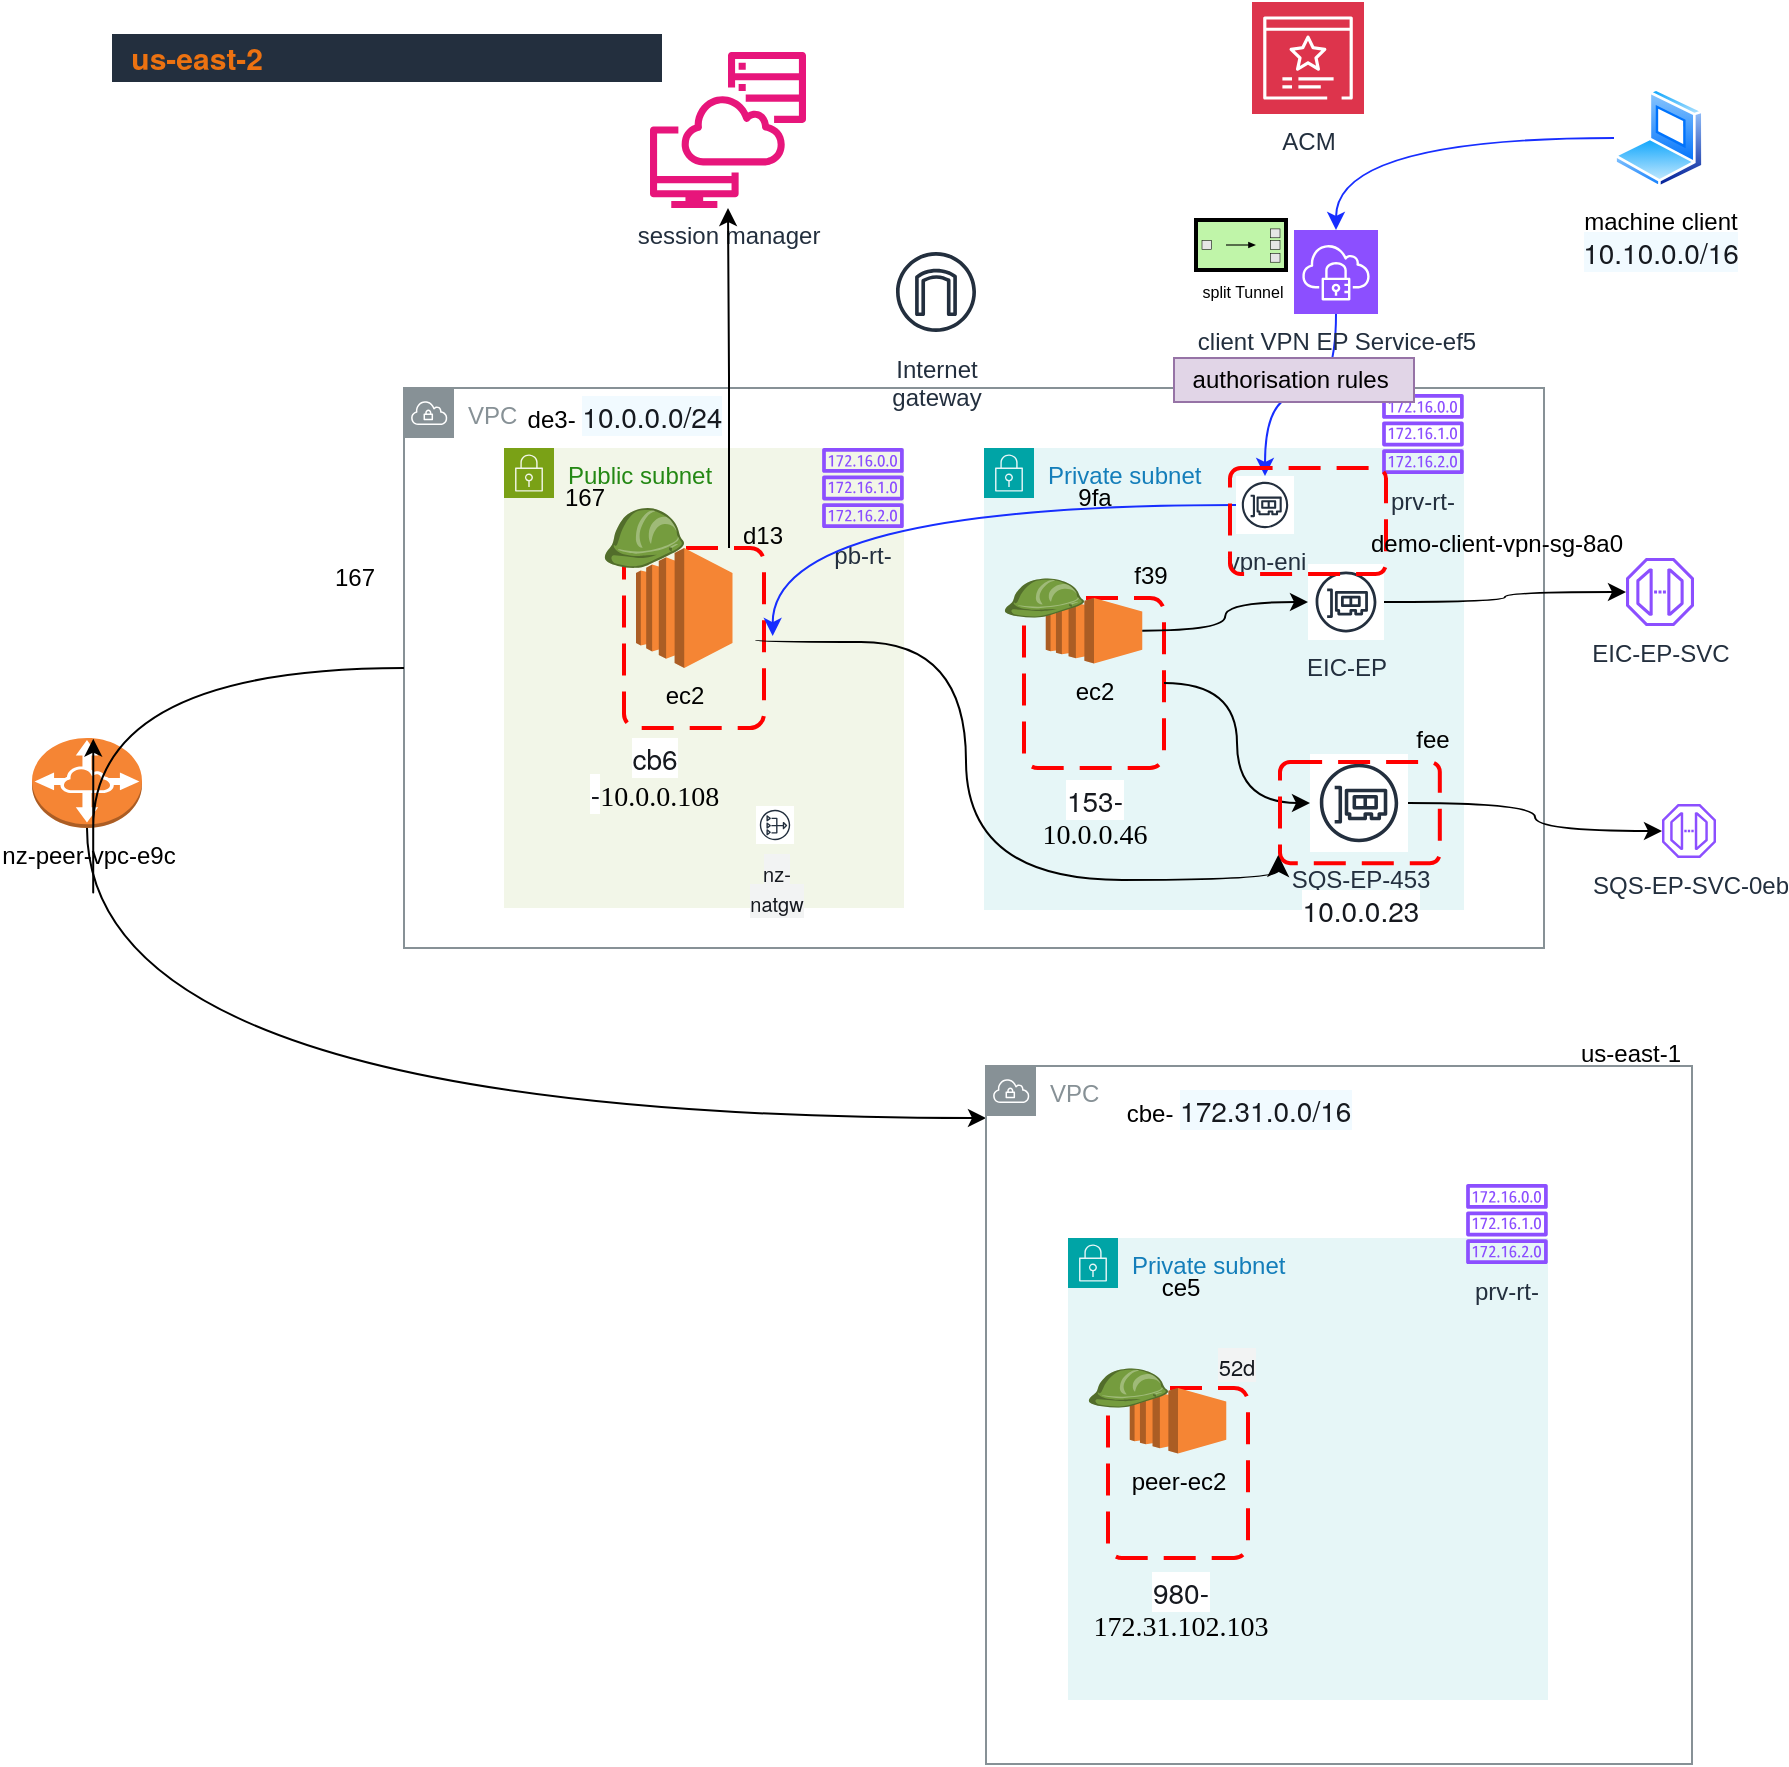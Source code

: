 <mxfile version="24.7.17">
  <diagram id="fNGxIXpBLUVrvc0NW0K0" name="arch-1">
    <mxGraphModel dx="1221" dy="734" grid="0" gridSize="10" guides="0" tooltips="1" connect="0" arrows="1" fold="1" page="1" pageScale="1" pageWidth="1169" pageHeight="827" math="0" shadow="0">
      <root>
        <mxCell id="0" />
        <mxCell id="1" parent="0" />
        <mxCell id="WlBfQYCDGkGJMAmVKwzh-1" value="VPC" style="sketch=0;outlineConnect=0;gradientColor=none;html=1;whiteSpace=wrap;fontSize=12;fontStyle=0;shape=mxgraph.aws4.group;grIcon=mxgraph.aws4.group_vpc;strokeColor=#879196;fillColor=none;verticalAlign=top;align=left;spacingLeft=30;fontColor=#879196;dashed=0;movable=1;resizable=1;rotatable=1;deletable=1;editable=1;locked=0;connectable=1;" parent="1" vertex="1">
          <mxGeometry x="270" y="290" width="570" height="280" as="geometry" />
        </mxCell>
        <mxCell id="WlBfQYCDGkGJMAmVKwzh-4" value="Private subnet" style="points=[[0,0],[0.25,0],[0.5,0],[0.75,0],[1,0],[1,0.25],[1,0.5],[1,0.75],[1,1],[0.75,1],[0.5,1],[0.25,1],[0,1],[0,0.75],[0,0.5],[0,0.25]];outlineConnect=0;gradientColor=none;html=1;whiteSpace=wrap;fontSize=12;fontStyle=0;container=1;pointerEvents=0;collapsible=0;recursiveResize=0;shape=mxgraph.aws4.group;grIcon=mxgraph.aws4.group_security_group;grStroke=0;strokeColor=#00A4A6;fillColor=#E6F6F7;verticalAlign=top;align=left;spacingLeft=30;fontColor=#147EBA;dashed=0;" parent="1" vertex="1">
          <mxGeometry x="560" y="320" width="240.0" height="231" as="geometry" />
        </mxCell>
        <mxCell id="WlBfQYCDGkGJMAmVKwzh-41" value="" style="group" parent="WlBfQYCDGkGJMAmVKwzh-4" vertex="1" connectable="0">
          <mxGeometry x="20" y="75" width="81" height="85" as="geometry" />
        </mxCell>
        <mxCell id="WlBfQYCDGkGJMAmVKwzh-11" value="" style="rounded=1;arcSize=10;dashed=1;strokeColor=#ff0000;fillColor=none;gradientColor=none;dashPattern=8 4;strokeWidth=2;movable=1;resizable=1;rotatable=1;deletable=1;editable=1;locked=0;connectable=1;" parent="WlBfQYCDGkGJMAmVKwzh-41" vertex="1">
          <mxGeometry width="70" height="85" as="geometry" />
        </mxCell>
        <mxCell id="WlBfQYCDGkGJMAmVKwzh-12" value="ec2" style="outlineConnect=0;dashed=0;verticalLabelPosition=bottom;verticalAlign=top;align=center;html=1;shape=mxgraph.aws3.ec2;fillColor=#F58534;gradientColor=none;" parent="WlBfQYCDGkGJMAmVKwzh-41" vertex="1">
          <mxGeometry x="10.88" width="48.25" height="32.692" as="geometry" />
        </mxCell>
        <mxCell id="WlBfQYCDGkGJMAmVKwzh-50" value="" style="outlineConnect=0;dashed=0;verticalLabelPosition=bottom;verticalAlign=top;align=center;html=1;shape=mxgraph.aws3.role;fillColor=#759C3E;gradientColor=none;" parent="WlBfQYCDGkGJMAmVKwzh-41" vertex="1">
          <mxGeometry x="-10" y="-9.808" width="40" height="19.615" as="geometry" />
        </mxCell>
        <mxCell id="WlBfQYCDGkGJMAmVKwzh-79" value="f39" style="text;html=1;align=center;verticalAlign=middle;resizable=0;points=[];autosize=1;strokeColor=none;fillColor=none;" parent="WlBfQYCDGkGJMAmVKwzh-41" vertex="1">
          <mxGeometry x="45" y="-24" width="35" height="26" as="geometry" />
        </mxCell>
        <mxCell id="WlBfQYCDGkGJMAmVKwzh-72" style="edgeStyle=orthogonalEdgeStyle;rounded=0;orthogonalLoop=1;jettySize=auto;html=1;elbow=vertical;curved=1;" parent="WlBfQYCDGkGJMAmVKwzh-4" source="WlBfQYCDGkGJMAmVKwzh-11" target="WlBfQYCDGkGJMAmVKwzh-69" edge="1">
          <mxGeometry relative="1" as="geometry" />
        </mxCell>
        <mxCell id="WlBfQYCDGkGJMAmVKwzh-62" value="&lt;span style=&quot;color: rgb(22, 25, 31); font-family: &amp;quot;Amazon Ember&amp;quot;, &amp;quot;Helvetica Neue&amp;quot;, Roboto, Arial, sans-serif; font-size: 14px; text-align: start; text-wrap: wrap; background-color: rgb(255, 255, 255);&quot;&gt;153-&lt;/span&gt;&lt;span style=&quot;font-family: &amp;quot;Times New Roman&amp;quot;; font-size: 14px; text-align: start; white-space-collapse: preserve;&quot;&gt;10.0.0.46&lt;/span&gt;" style="text;html=1;align=center;verticalAlign=middle;resizable=0;points=[];autosize=1;strokeColor=none;fillColor=none;" parent="WlBfQYCDGkGJMAmVKwzh-4" vertex="1">
          <mxGeometry x="5" y="170" width="100" height="30" as="geometry" />
        </mxCell>
        <mxCell id="WlBfQYCDGkGJMAmVKwzh-66" value="9fa" style="text;html=1;align=center;verticalAlign=middle;resizable=0;points=[];autosize=1;strokeColor=none;fillColor=none;" parent="WlBfQYCDGkGJMAmVKwzh-4" vertex="1">
          <mxGeometry x="35" y="10" width="40" height="30" as="geometry" />
        </mxCell>
        <mxCell id="WlBfQYCDGkGJMAmVKwzh-69" value="SQS-EP-453&lt;br&gt;&lt;span style=&quot;color: rgb(22, 25, 31); font-family: &amp;quot;Amazon Ember&amp;quot;, &amp;quot;Helvetica Neue&amp;quot;, Roboto, Arial, sans-serif; font-size: 14px; text-align: start; text-wrap: wrap; background-color: rgb(255, 255, 255);&quot;&gt;10.0.0.23&lt;/span&gt;" style="sketch=0;outlineConnect=0;fontColor=#232F3E;gradientColor=none;strokeColor=#232F3E;fillColor=#ffffff;dashed=0;verticalLabelPosition=bottom;verticalAlign=top;align=center;html=1;fontSize=12;fontStyle=0;aspect=fixed;shape=mxgraph.aws4.resourceIcon;resIcon=mxgraph.aws4.elastic_network_interface;" parent="WlBfQYCDGkGJMAmVKwzh-4" vertex="1">
          <mxGeometry x="163" y="153" width="49" height="49" as="geometry" />
        </mxCell>
        <mxCell id="WlBfQYCDGkGJMAmVKwzh-54" value="prv-rt-" style="sketch=0;outlineConnect=0;fontColor=#232F3E;gradientColor=none;fillColor=#8C4FFF;strokeColor=none;dashed=0;verticalLabelPosition=bottom;verticalAlign=top;align=center;html=1;fontSize=12;fontStyle=0;aspect=fixed;pointerEvents=1;shape=mxgraph.aws4.route_table;" parent="WlBfQYCDGkGJMAmVKwzh-4" vertex="1">
          <mxGeometry x="198.95" y="-27" width="41.05" height="40" as="geometry" />
        </mxCell>
        <mxCell id="WlBfQYCDGkGJMAmVKwzh-5" value="Public subnet" style="points=[[0,0],[0.25,0],[0.5,0],[0.75,0],[1,0],[1,0.25],[1,0.5],[1,0.75],[1,1],[0.75,1],[0.5,1],[0.25,1],[0,1],[0,0.75],[0,0.5],[0,0.25]];outlineConnect=0;gradientColor=none;html=1;whiteSpace=wrap;fontSize=12;fontStyle=0;container=1;pointerEvents=0;collapsible=0;recursiveResize=0;shape=mxgraph.aws4.group;grIcon=mxgraph.aws4.group_security_group;grStroke=0;strokeColor=#7AA116;fillColor=#F2F6E8;verticalAlign=top;align=left;spacingLeft=30;fontColor=#248814;dashed=0;" parent="1" vertex="1">
          <mxGeometry x="320" y="320" width="200" height="230" as="geometry" />
        </mxCell>
        <mxCell id="WlBfQYCDGkGJMAmVKwzh-61" value="&lt;span style=&quot;color: rgb(22, 25, 31); font-family: &amp;quot;Amazon Ember&amp;quot;, &amp;quot;Helvetica Neue&amp;quot;, Roboto, Arial, sans-serif; font-size: 14px; text-align: start; text-wrap: wrap; background-color: rgb(255, 255, 255);&quot;&gt;cb6 -&lt;/span&gt;&lt;span style=&quot;font-family: &amp;quot;Times New Roman&amp;quot;; font-size: 14px; text-align: start; white-space-collapse: preserve;&quot;&gt;10.0.0.108&lt;/span&gt;" style="text;html=1;align=center;verticalAlign=middle;resizable=0;points=[];autosize=1;strokeColor=none;fillColor=none;" parent="WlBfQYCDGkGJMAmVKwzh-5" vertex="1">
          <mxGeometry x="20" y="150" width="110" height="30" as="geometry" />
        </mxCell>
        <mxCell id="WlBfQYCDGkGJMAmVKwzh-65" value="167" style="text;html=1;align=center;verticalAlign=middle;resizable=0;points=[];autosize=1;strokeColor=none;fillColor=none;" parent="WlBfQYCDGkGJMAmVKwzh-5" vertex="1">
          <mxGeometry x="20" y="10" width="40" height="30" as="geometry" />
        </mxCell>
        <mxCell id="WlBfQYCDGkGJMAmVKwzh-107" value="&lt;span style=&quot;color: rgb(22, 25, 31); font-family: &amp;quot;Amazon Ember&amp;quot;, &amp;quot;Helvetica Neue&amp;quot;, Roboto, Arial, sans-serif; text-align: start; text-wrap: wrap; background-color: rgb(242, 243, 243);&quot;&gt;&lt;font style=&quot;font-size: 10px;&quot;&gt;nz-natgw&lt;/font&gt;&lt;/span&gt;" style="sketch=0;outlineConnect=0;fontColor=#232F3E;gradientColor=none;strokeColor=#232F3E;fillColor=#ffffff;dashed=0;verticalLabelPosition=bottom;verticalAlign=top;align=center;html=1;fontSize=12;fontStyle=0;aspect=fixed;shape=mxgraph.aws4.resourceIcon;resIcon=mxgraph.aws4.nat_gateway;" parent="WlBfQYCDGkGJMAmVKwzh-5" vertex="1">
          <mxGeometry x="126" y="179" width="19" height="19" as="geometry" />
        </mxCell>
        <mxCell id="WlBfQYCDGkGJMAmVKwzh-9" value="" style="group" parent="1" vertex="1" connectable="0">
          <mxGeometry x="380" y="370" width="88" height="90" as="geometry" />
        </mxCell>
        <mxCell id="WlBfQYCDGkGJMAmVKwzh-8" value="" style="rounded=1;arcSize=10;dashed=1;strokeColor=#ff0000;fillColor=none;gradientColor=none;dashPattern=8 4;strokeWidth=2;" parent="WlBfQYCDGkGJMAmVKwzh-9" vertex="1">
          <mxGeometry width="70" height="90" as="geometry" />
        </mxCell>
        <mxCell id="WlBfQYCDGkGJMAmVKwzh-6" value="ec2" style="outlineConnect=0;dashed=0;verticalLabelPosition=bottom;verticalAlign=top;align=center;html=1;shape=mxgraph.aws3.ec2;fillColor=#F58534;gradientColor=none;" parent="WlBfQYCDGkGJMAmVKwzh-9" vertex="1">
          <mxGeometry x="6" width="48.25" height="60" as="geometry" />
        </mxCell>
        <mxCell id="WlBfQYCDGkGJMAmVKwzh-49" value="" style="outlineConnect=0;dashed=0;verticalLabelPosition=bottom;verticalAlign=top;align=center;html=1;shape=mxgraph.aws3.role;fillColor=#759C3E;gradientColor=none;" parent="WlBfQYCDGkGJMAmVKwzh-9" vertex="1">
          <mxGeometry x="-10" y="-20" width="40" height="30" as="geometry" />
        </mxCell>
        <mxCell id="WlBfQYCDGkGJMAmVKwzh-80" value="d13" style="text;html=1;align=center;verticalAlign=middle;resizable=0;points=[];autosize=1;strokeColor=none;fillColor=none;" parent="WlBfQYCDGkGJMAmVKwzh-9" vertex="1">
          <mxGeometry x="50" y="-19" width="38" height="26" as="geometry" />
        </mxCell>
        <mxCell id="WlBfQYCDGkGJMAmVKwzh-53" value="pb-rt-" style="sketch=0;outlineConnect=0;fontColor=#232F3E;gradientColor=none;fillColor=#8C4FFF;strokeColor=none;dashed=0;verticalLabelPosition=bottom;verticalAlign=top;align=center;html=1;fontSize=12;fontStyle=0;aspect=fixed;pointerEvents=1;shape=mxgraph.aws4.route_table;" parent="1" vertex="1">
          <mxGeometry x="478.95" y="320" width="41.05" height="40" as="geometry" />
        </mxCell>
        <mxCell id="WlBfQYCDGkGJMAmVKwzh-56" value="EIC-EP-SVC" style="sketch=0;outlineConnect=0;fontColor=#232F3E;gradientColor=none;fillColor=#8C4FFF;strokeColor=none;dashed=0;verticalLabelPosition=bottom;verticalAlign=top;align=center;html=1;fontSize=12;fontStyle=0;aspect=fixed;pointerEvents=1;shape=mxgraph.aws4.endpoint;" parent="1" vertex="1">
          <mxGeometry x="881" y="375" width="34" height="34" as="geometry" />
        </mxCell>
        <mxCell id="WlBfQYCDGkGJMAmVKwzh-59" value="session manager" style="sketch=0;outlineConnect=0;fontColor=#232F3E;gradientColor=none;fillColor=#E7157B;strokeColor=none;dashed=0;verticalLabelPosition=bottom;verticalAlign=top;align=center;html=1;fontSize=12;fontStyle=0;aspect=fixed;pointerEvents=1;shape=mxgraph.aws4.systems_manager_session_manager;" parent="1" vertex="1">
          <mxGeometry x="393" y="122" width="78" height="78" as="geometry" />
        </mxCell>
        <mxCell id="WlBfQYCDGkGJMAmVKwzh-60" style="edgeStyle=orthogonalEdgeStyle;rounded=0;orthogonalLoop=1;jettySize=auto;html=1;exitX=0.75;exitY=0;exitDx=0;exitDy=0;" parent="1" source="WlBfQYCDGkGJMAmVKwzh-8" target="WlBfQYCDGkGJMAmVKwzh-59" edge="1">
          <mxGeometry relative="1" as="geometry" />
        </mxCell>
        <mxCell id="WlBfQYCDGkGJMAmVKwzh-57" style="edgeStyle=orthogonalEdgeStyle;rounded=0;orthogonalLoop=1;jettySize=auto;html=1;curved=1;" parent="1" source="WlBfQYCDGkGJMAmVKwzh-63" target="WlBfQYCDGkGJMAmVKwzh-56" edge="1">
          <mxGeometry relative="1" as="geometry" />
        </mxCell>
        <mxCell id="WlBfQYCDGkGJMAmVKwzh-64" value="" style="edgeStyle=orthogonalEdgeStyle;rounded=0;orthogonalLoop=1;jettySize=auto;html=1;curved=1;" parent="1" source="WlBfQYCDGkGJMAmVKwzh-12" target="WlBfQYCDGkGJMAmVKwzh-63" edge="1">
          <mxGeometry relative="1" as="geometry">
            <mxPoint x="639" y="411" as="sourcePoint" />
            <mxPoint x="1009" y="168" as="targetPoint" />
          </mxGeometry>
        </mxCell>
        <mxCell id="WlBfQYCDGkGJMAmVKwzh-63" value="EIC-EP" style="sketch=0;outlineConnect=0;fontColor=#232F3E;gradientColor=none;strokeColor=#232F3E;fillColor=#ffffff;dashed=0;verticalLabelPosition=bottom;verticalAlign=top;align=center;html=1;fontSize=12;fontStyle=0;aspect=fixed;shape=mxgraph.aws4.resourceIcon;resIcon=mxgraph.aws4.elastic_network_interface;" parent="1" vertex="1">
          <mxGeometry x="722" y="378" width="38" height="38" as="geometry" />
        </mxCell>
        <mxCell id="WlBfQYCDGkGJMAmVKwzh-67" value="de3-&amp;nbsp;&lt;span style=&quot;color: rgb(22, 25, 31); font-family: &amp;quot;Amazon Ember&amp;quot;, &amp;quot;Helvetica Neue&amp;quot;, Roboto, Arial, sans-serif; font-size: 14px; text-align: start; background-color: rgb(241, 250, 255);&quot;&gt;10.0.0.0/24&lt;/span&gt;" style="text;html=1;align=center;verticalAlign=middle;resizable=0;points=[];autosize=1;strokeColor=none;fillColor=none;" parent="1" vertex="1">
          <mxGeometry x="321" y="289" width="117" height="29" as="geometry" />
        </mxCell>
        <mxCell id="WlBfQYCDGkGJMAmVKwzh-70" value="SQS-EP-SVC-0eb&lt;div&gt;&lt;br&gt;&lt;/div&gt;" style="sketch=0;outlineConnect=0;fontColor=#232F3E;gradientColor=none;fillColor=#8C4FFF;strokeColor=none;dashed=0;verticalLabelPosition=bottom;verticalAlign=top;align=center;html=1;fontSize=12;fontStyle=0;aspect=fixed;pointerEvents=1;shape=mxgraph.aws4.endpoint;" parent="1" vertex="1">
          <mxGeometry x="899" y="498" width="27" height="27" as="geometry" />
        </mxCell>
        <mxCell id="WlBfQYCDGkGJMAmVKwzh-71" style="edgeStyle=orthogonalEdgeStyle;rounded=0;orthogonalLoop=1;jettySize=auto;html=1;curved=1;" parent="1" source="WlBfQYCDGkGJMAmVKwzh-69" target="WlBfQYCDGkGJMAmVKwzh-70" edge="1">
          <mxGeometry relative="1" as="geometry" />
        </mxCell>
        <mxCell id="WlBfQYCDGkGJMAmVKwzh-78" value="" style="group" parent="1" vertex="1" connectable="0">
          <mxGeometry x="715" y="453" width="88" height="66" as="geometry" />
        </mxCell>
        <mxCell id="WlBfQYCDGkGJMAmVKwzh-74" value="" style="rounded=1;arcSize=10;dashed=1;strokeColor=#ff0000;fillColor=none;gradientColor=none;dashPattern=8 4;strokeWidth=2;movable=1;resizable=1;rotatable=1;deletable=1;editable=1;locked=0;connectable=1;" parent="WlBfQYCDGkGJMAmVKwzh-78" vertex="1">
          <mxGeometry x="-7" y="24.004" width="79.908" height="50.571" as="geometry" />
        </mxCell>
        <mxCell id="WlBfQYCDGkGJMAmVKwzh-77" value="fee" style="text;html=1;align=center;verticalAlign=middle;resizable=0;points=[];autosize=1;strokeColor=none;fillColor=none;" parent="WlBfQYCDGkGJMAmVKwzh-78" vertex="1">
          <mxGeometry x="51.586" width="35" height="26" as="geometry" />
        </mxCell>
        <mxCell id="WlBfQYCDGkGJMAmVKwzh-83" value="" style="edgeStyle=orthogonalEdgeStyle;endArrow=classic;html=1;rounded=0;endSize=8;startSize=8;sourcePerimeterSpacing=0;targetPerimeterSpacing=0;entryX=0.014;entryY=0.879;entryDx=0;entryDy=0;entryPerimeter=0;curved=1;" parent="1" edge="1">
          <mxGeometry width="100" relative="1" as="geometry">
            <mxPoint x="446" y="416" as="sourcePoint" />
            <mxPoint x="707.119" y="523.457" as="targetPoint" />
            <Array as="points">
              <mxPoint x="446" y="417" />
              <mxPoint x="551" y="417" />
              <mxPoint x="551" y="536" />
              <mxPoint x="707" y="536" />
            </Array>
          </mxGeometry>
        </mxCell>
        <mxCell id="WlBfQYCDGkGJMAmVKwzh-84" value="vpn-eni" style="sketch=0;outlineConnect=0;fontColor=#232F3E;gradientColor=none;strokeColor=#232F3E;fillColor=#ffffff;dashed=0;verticalLabelPosition=bottom;verticalAlign=top;align=center;html=1;fontSize=12;fontStyle=0;aspect=fixed;shape=mxgraph.aws4.resourceIcon;resIcon=mxgraph.aws4.elastic_network_interface;" parent="1" vertex="1">
          <mxGeometry x="686" y="334" width="29" height="29" as="geometry" />
        </mxCell>
        <mxCell id="WlBfQYCDGkGJMAmVKwzh-93" style="edgeStyle=orthogonalEdgeStyle;curved=1;rounded=0;orthogonalLoop=1;jettySize=auto;html=1;strokeColor=#172EFF;" parent="1" source="WlBfQYCDGkGJMAmVKwzh-87" target="WlBfQYCDGkGJMAmVKwzh-91" edge="1">
          <mxGeometry relative="1" as="geometry" />
        </mxCell>
        <mxCell id="WlBfQYCDGkGJMAmVKwzh-87" value="machine client&lt;br&gt;&lt;span style=&quot;color: rgb(22, 25, 31); font-family: &amp;quot;Amazon Ember&amp;quot;, &amp;quot;Helvetica Neue&amp;quot;, Roboto, Arial, sans-serif; font-size: 14px; text-align: start; background-color: rgb(241, 250, 255);&quot;&gt;10.10.0.0/16&lt;/span&gt;" style="image;aspect=fixed;perimeter=ellipsePerimeter;html=1;align=center;shadow=0;dashed=0;spacingTop=3;image=img/lib/active_directory/laptop_client.svg;" parent="1" vertex="1">
          <mxGeometry x="875" y="140" width="45" height="50" as="geometry" />
        </mxCell>
        <mxCell id="WlBfQYCDGkGJMAmVKwzh-90" style="edgeStyle=orthogonalEdgeStyle;curved=1;rounded=0;orthogonalLoop=1;jettySize=auto;html=1;entryX=1.062;entryY=0.489;entryDx=0;entryDy=0;entryPerimeter=0;strokeColor=#172EFF;" parent="1" source="WlBfQYCDGkGJMAmVKwzh-84" target="WlBfQYCDGkGJMAmVKwzh-8" edge="1">
          <mxGeometry relative="1" as="geometry" />
        </mxCell>
        <mxCell id="WlBfQYCDGkGJMAmVKwzh-94" style="edgeStyle=orthogonalEdgeStyle;curved=1;rounded=0;orthogonalLoop=1;jettySize=auto;html=1;fillColor=#172EFF;strokeColor=#172EFF;" parent="1" source="WlBfQYCDGkGJMAmVKwzh-91" target="WlBfQYCDGkGJMAmVKwzh-84" edge="1">
          <mxGeometry relative="1" as="geometry" />
        </mxCell>
        <mxCell id="WlBfQYCDGkGJMAmVKwzh-91" value="client VPN EP Service-ef5" style="sketch=0;points=[[0,0,0],[0.25,0,0],[0.5,0,0],[0.75,0,0],[1,0,0],[0,1,0],[0.25,1,0],[0.5,1,0],[0.75,1,0],[1,1,0],[0,0.25,0],[0,0.5,0],[0,0.75,0],[1,0.25,0],[1,0.5,0],[1,0.75,0]];outlineConnect=0;fontColor=#232F3E;fillColor=#8C4FFF;strokeColor=#ffffff;dashed=0;verticalLabelPosition=bottom;verticalAlign=top;align=center;html=1;fontSize=12;fontStyle=0;aspect=fixed;shape=mxgraph.aws4.resourceIcon;resIcon=mxgraph.aws4.client_vpn;" parent="1" vertex="1">
          <mxGeometry x="715" y="211" width="42" height="42" as="geometry" />
        </mxCell>
        <mxCell id="WlBfQYCDGkGJMAmVKwzh-92" value="ACM" style="sketch=0;points=[[0,0,0],[0.25,0,0],[0.5,0,0],[0.75,0,0],[1,0,0],[0,1,0],[0.25,1,0],[0.5,1,0],[0.75,1,0],[1,1,0],[0,0.25,0],[0,0.5,0],[0,0.75,0],[1,0.25,0],[1,0.5,0],[1,0.75,0]];outlineConnect=0;fontColor=#232F3E;fillColor=#DD344C;strokeColor=#ffffff;dashed=0;verticalLabelPosition=bottom;verticalAlign=top;align=center;html=1;fontSize=12;fontStyle=0;aspect=fixed;shape=mxgraph.aws4.resourceIcon;resIcon=mxgraph.aws4.certificate_manager_3;" parent="1" vertex="1">
          <mxGeometry x="694" y="97" width="56" height="56" as="geometry" />
        </mxCell>
        <mxCell id="WlBfQYCDGkGJMAmVKwzh-95" value="&lt;a style=&quot;background-color: rgb(35, 47, 62); display: flex; align-items: center; font-size: 15px; line-height: 24px; min-height: auto; text-decoration-line: none; border: none; height: auto; font-weight: 700; outline: none; font-family: &amp;quot;Amazon Ember&amp;quot;, &amp;quot;Helvetica Neue&amp;quot;, Roboto, Arial, sans-serif; text-align: left; color: rgb(236, 114, 17) !important;&quot; class=&quot;_nav-dropdown__dropdown-item_getc9_83 _awsc-region-menu-item--selected_165br_1252&quot; data-region-opt-in=&quot;false&quot; data-region-id=&quot;us-east-2&quot; target=&quot;_top&quot; href=&quot;https://us-east-2.console.aws.amazon.com/ec2-instance-connect/ssh?connType=eice&amp;amp;instanceConnectEndpointId=eice-05c2011627464bebb&amp;amp;instanceId=i-0ebeff13376fdf153&amp;amp;maxTunnelDuration=3600&amp;amp;osUser=ec2-user&amp;amp;privateIp=10.0.0.46&amp;amp;region=us-east-2&amp;amp;sshPort=22#/&quot;&gt;&lt;span style=&quot;pointer-events: none; display: flex; justify-content: space-between; width: 275.667px;&quot; class=&quot;_awsc-region-menu-item-region_165br_1233&quot;&gt;&lt;span style=&quot;padding-left: 10px; pointer-events: none;&quot; class=&quot;_awsc-region-menu-item-region__code_165br_1233&quot;&gt;us-east-2&lt;/span&gt;&lt;/span&gt;&lt;/a&gt;" style="text;html=1;align=center;verticalAlign=middle;resizable=0;points=[];autosize=1;strokeColor=none;fillColor=none;" parent="1" vertex="1">
          <mxGeometry x="114" y="106" width="294" height="36" as="geometry" />
        </mxCell>
        <mxCell id="WlBfQYCDGkGJMAmVKwzh-103" value="" style="group" parent="1" vertex="1" connectable="0">
          <mxGeometry x="683" y="330" width="205" height="53" as="geometry" />
        </mxCell>
        <mxCell id="WlBfQYCDGkGJMAmVKwzh-97" value="" style="rounded=1;arcSize=10;dashed=1;strokeColor=#ff0000;fillColor=none;gradientColor=none;dashPattern=8 4;strokeWidth=2;" parent="WlBfQYCDGkGJMAmVKwzh-103" vertex="1">
          <mxGeometry width="78" height="53" as="geometry" />
        </mxCell>
        <mxCell id="WlBfQYCDGkGJMAmVKwzh-101" value="demo-client-vpn-sg-8a0" style="text;html=1;align=center;verticalAlign=middle;resizable=0;points=[];autosize=1;strokeColor=none;fillColor=none;" parent="WlBfQYCDGkGJMAmVKwzh-103" vertex="1">
          <mxGeometry x="61" y="25.0" width="144" height="26" as="geometry" />
        </mxCell>
        <mxCell id="WlBfQYCDGkGJMAmVKwzh-104" value="authorisation rules&amp;nbsp;" style="whiteSpace=wrap;html=1;fillColor=#e1d5e7;strokeColor=#9673a6;" parent="1" vertex="1">
          <mxGeometry x="655" y="275" width="120" height="22" as="geometry" />
        </mxCell>
        <mxCell id="WlBfQYCDGkGJMAmVKwzh-105" value="Internet&#xa;gateway" style="sketch=0;outlineConnect=0;fontColor=#232F3E;gradientColor=none;strokeColor=#232F3E;fillColor=#ffffff;dashed=0;verticalLabelPosition=bottom;verticalAlign=top;align=center;html=1;fontSize=12;fontStyle=0;aspect=fixed;shape=mxgraph.aws4.resourceIcon;resIcon=mxgraph.aws4.internet_gateway;" parent="1" vertex="1">
          <mxGeometry x="511" y="217" width="50" height="50" as="geometry" />
        </mxCell>
        <mxCell id="WlBfQYCDGkGJMAmVKwzh-108" value="split Tunnel" style="html=1;strokeWidth=2;outlineConnect=0;dashed=0;align=center;fontSize=8;fillColor=#c0f5a9;verticalLabelPosition=bottom;verticalAlign=top;shape=mxgraph.eip.splitter;" parent="1" vertex="1">
          <mxGeometry x="666" y="206" width="45" height="25" as="geometry" />
        </mxCell>
        <mxCell id="WlBfQYCDGkGJMAmVKwzh-115" style="edgeStyle=orthogonalEdgeStyle;curved=1;rounded=0;orthogonalLoop=1;jettySize=auto;html=1;" parent="1" source="WlBfQYCDGkGJMAmVKwzh-110" target="WlBfQYCDGkGJMAmVKwzh-132" edge="1">
          <mxGeometry relative="1" as="geometry">
            <mxPoint x="237.6" y="619" as="targetPoint" />
            <Array as="points">
              <mxPoint x="112" y="655" />
            </Array>
          </mxGeometry>
        </mxCell>
        <mxCell id="WlBfQYCDGkGJMAmVKwzh-110" value="nz-peer-vpc-e9c" style="outlineConnect=0;dashed=0;verticalLabelPosition=bottom;verticalAlign=top;align=center;html=1;shape=mxgraph.aws3.vpc_peering;fillColor=#F58534;gradientColor=none;" parent="1" vertex="1">
          <mxGeometry x="84" y="465" width="55" height="45" as="geometry" />
        </mxCell>
        <mxCell id="WlBfQYCDGkGJMAmVKwzh-114" style="edgeStyle=orthogonalEdgeStyle;curved=1;rounded=0;orthogonalLoop=1;jettySize=auto;html=1;entryX=0.557;entryY=0.007;entryDx=0;entryDy=0;entryPerimeter=0;" parent="1" source="WlBfQYCDGkGJMAmVKwzh-1" target="WlBfQYCDGkGJMAmVKwzh-110" edge="1">
          <mxGeometry relative="1" as="geometry" />
        </mxCell>
        <mxCell id="WlBfQYCDGkGJMAmVKwzh-119" value="167" style="text;html=1;align=center;verticalAlign=middle;resizable=0;points=[];autosize=1;strokeColor=none;fillColor=none;" parent="1" vertex="1">
          <mxGeometry x="225" y="370" width="40" height="30" as="geometry" />
        </mxCell>
        <mxCell id="WlBfQYCDGkGJMAmVKwzh-132" value="VPC" style="sketch=0;outlineConnect=0;gradientColor=none;html=1;whiteSpace=wrap;fontSize=12;fontStyle=0;shape=mxgraph.aws4.group;grIcon=mxgraph.aws4.group_vpc;strokeColor=#879196;fillColor=none;verticalAlign=top;align=left;spacingLeft=30;fontColor=#879196;dashed=0;movable=1;resizable=1;rotatable=1;deletable=1;editable=1;locked=0;connectable=1;" parent="1" vertex="1">
          <mxGeometry x="561" y="629" width="353" height="349" as="geometry" />
        </mxCell>
        <mxCell id="WlBfQYCDGkGJMAmVKwzh-133" value="cbe-&amp;nbsp;&lt;span style=&quot;color: rgb(22, 25, 31); font-family: &amp;quot;Amazon Ember&amp;quot;, &amp;quot;Helvetica Neue&amp;quot;, Roboto, Arial, sans-serif; font-size: 14px; text-align: start; background-color: rgb(241, 250, 255);&quot;&gt;172.31.0.0/16&lt;/span&gt;" style="text;html=1;align=center;verticalAlign=middle;resizable=0;points=[];autosize=1;strokeColor=none;fillColor=none;" parent="1" vertex="1">
          <mxGeometry x="621" y="636" width="132" height="29" as="geometry" />
        </mxCell>
        <mxCell id="WlBfQYCDGkGJMAmVKwzh-134" value="us-east-1" style="text;html=1;align=center;verticalAlign=middle;resizable=0;points=[];autosize=1;strokeColor=none;fillColor=none;" parent="1" vertex="1">
          <mxGeometry x="849" y="610" width="68" height="26" as="geometry" />
        </mxCell>
        <mxCell id="WlBfQYCDGkGJMAmVKwzh-136" value="Private subnet" style="points=[[0,0],[0.25,0],[0.5,0],[0.75,0],[1,0],[1,0.25],[1,0.5],[1,0.75],[1,1],[0.75,1],[0.5,1],[0.25,1],[0,1],[0,0.75],[0,0.5],[0,0.25]];outlineConnect=0;gradientColor=none;html=1;whiteSpace=wrap;fontSize=12;fontStyle=0;container=1;pointerEvents=0;collapsible=0;recursiveResize=0;shape=mxgraph.aws4.group;grIcon=mxgraph.aws4.group_security_group;grStroke=0;strokeColor=#00A4A6;fillColor=#E6F6F7;verticalAlign=top;align=left;spacingLeft=30;fontColor=#147EBA;dashed=0;" parent="1" vertex="1">
          <mxGeometry x="602" y="715" width="240.0" height="231" as="geometry" />
        </mxCell>
        <mxCell id="WlBfQYCDGkGJMAmVKwzh-137" value="" style="group" parent="WlBfQYCDGkGJMAmVKwzh-136" vertex="1" connectable="0">
          <mxGeometry x="20" y="75" width="82" height="85" as="geometry" />
        </mxCell>
        <mxCell id="WlBfQYCDGkGJMAmVKwzh-138" value="" style="rounded=1;arcSize=10;dashed=1;strokeColor=#ff0000;fillColor=none;gradientColor=none;dashPattern=8 4;strokeWidth=2;movable=1;resizable=1;rotatable=1;deletable=1;editable=1;locked=0;connectable=1;" parent="WlBfQYCDGkGJMAmVKwzh-137" vertex="1">
          <mxGeometry width="70" height="85" as="geometry" />
        </mxCell>
        <mxCell id="WlBfQYCDGkGJMAmVKwzh-139" value="peer-ec2" style="outlineConnect=0;dashed=0;verticalLabelPosition=bottom;verticalAlign=top;align=center;html=1;shape=mxgraph.aws3.ec2;fillColor=#F58534;gradientColor=none;" parent="WlBfQYCDGkGJMAmVKwzh-137" vertex="1">
          <mxGeometry x="10.88" width="48.25" height="32.692" as="geometry" />
        </mxCell>
        <mxCell id="WlBfQYCDGkGJMAmVKwzh-140" value="" style="outlineConnect=0;dashed=0;verticalLabelPosition=bottom;verticalAlign=top;align=center;html=1;shape=mxgraph.aws3.role;fillColor=#759C3E;gradientColor=none;" parent="WlBfQYCDGkGJMAmVKwzh-137" vertex="1">
          <mxGeometry x="-10" y="-9.808" width="40" height="19.615" as="geometry" />
        </mxCell>
        <mxCell id="WlBfQYCDGkGJMAmVKwzh-141" value="&lt;span style=&quot;color: rgb(22, 25, 31); font-family: &amp;quot;Amazon Ember&amp;quot;, &amp;quot;Helvetica Neue&amp;quot;, Roboto, Arial, sans-serif; text-align: start; text-wrap: wrap; background-color: rgb(242, 243, 243);&quot;&gt;&lt;font style=&quot;font-size: 11px;&quot;&gt;52d&lt;/font&gt;&lt;/span&gt;" style="text;html=1;align=center;verticalAlign=middle;resizable=0;points=[];autosize=1;strokeColor=none;fillColor=none;" parent="WlBfQYCDGkGJMAmVKwzh-137" vertex="1">
          <mxGeometry x="45" y="-24" width="37" height="26" as="geometry" />
        </mxCell>
        <mxCell id="WlBfQYCDGkGJMAmVKwzh-142" value="&lt;span style=&quot;color: rgb(22, 25, 31); font-family: &amp;quot;Amazon Ember&amp;quot;, &amp;quot;Helvetica Neue&amp;quot;, Roboto, Arial, sans-serif; font-size: 14px; text-align: start; text-wrap: wrap; background-color: rgb(255, 255, 255);&quot;&gt;980-&lt;/span&gt;&lt;span style=&quot;font-family: &amp;quot;Times New Roman&amp;quot;; font-size: 14px; text-align: start; white-space-collapse: preserve;&quot;&gt;172.31.102.103&lt;/span&gt;" style="text;html=1;align=center;verticalAlign=middle;resizable=0;points=[];autosize=1;strokeColor=none;fillColor=none;" parent="WlBfQYCDGkGJMAmVKwzh-136" vertex="1">
          <mxGeometry x="-11" y="171" width="133" height="29" as="geometry" />
        </mxCell>
        <mxCell id="WlBfQYCDGkGJMAmVKwzh-143" value="ce5" style="text;html=1;align=center;verticalAlign=middle;resizable=0;points=[];autosize=1;strokeColor=none;fillColor=none;" parent="WlBfQYCDGkGJMAmVKwzh-136" vertex="1">
          <mxGeometry x="37" y="12" width="37" height="26" as="geometry" />
        </mxCell>
        <mxCell id="WlBfQYCDGkGJMAmVKwzh-144" value="prv-rt-" style="sketch=0;outlineConnect=0;fontColor=#232F3E;gradientColor=none;fillColor=#8C4FFF;strokeColor=none;dashed=0;verticalLabelPosition=bottom;verticalAlign=top;align=center;html=1;fontSize=12;fontStyle=0;aspect=fixed;pointerEvents=1;shape=mxgraph.aws4.route_table;" parent="WlBfQYCDGkGJMAmVKwzh-136" vertex="1">
          <mxGeometry x="198.95" y="-27" width="41.05" height="40" as="geometry" />
        </mxCell>
      </root>
    </mxGraphModel>
  </diagram>
</mxfile>
